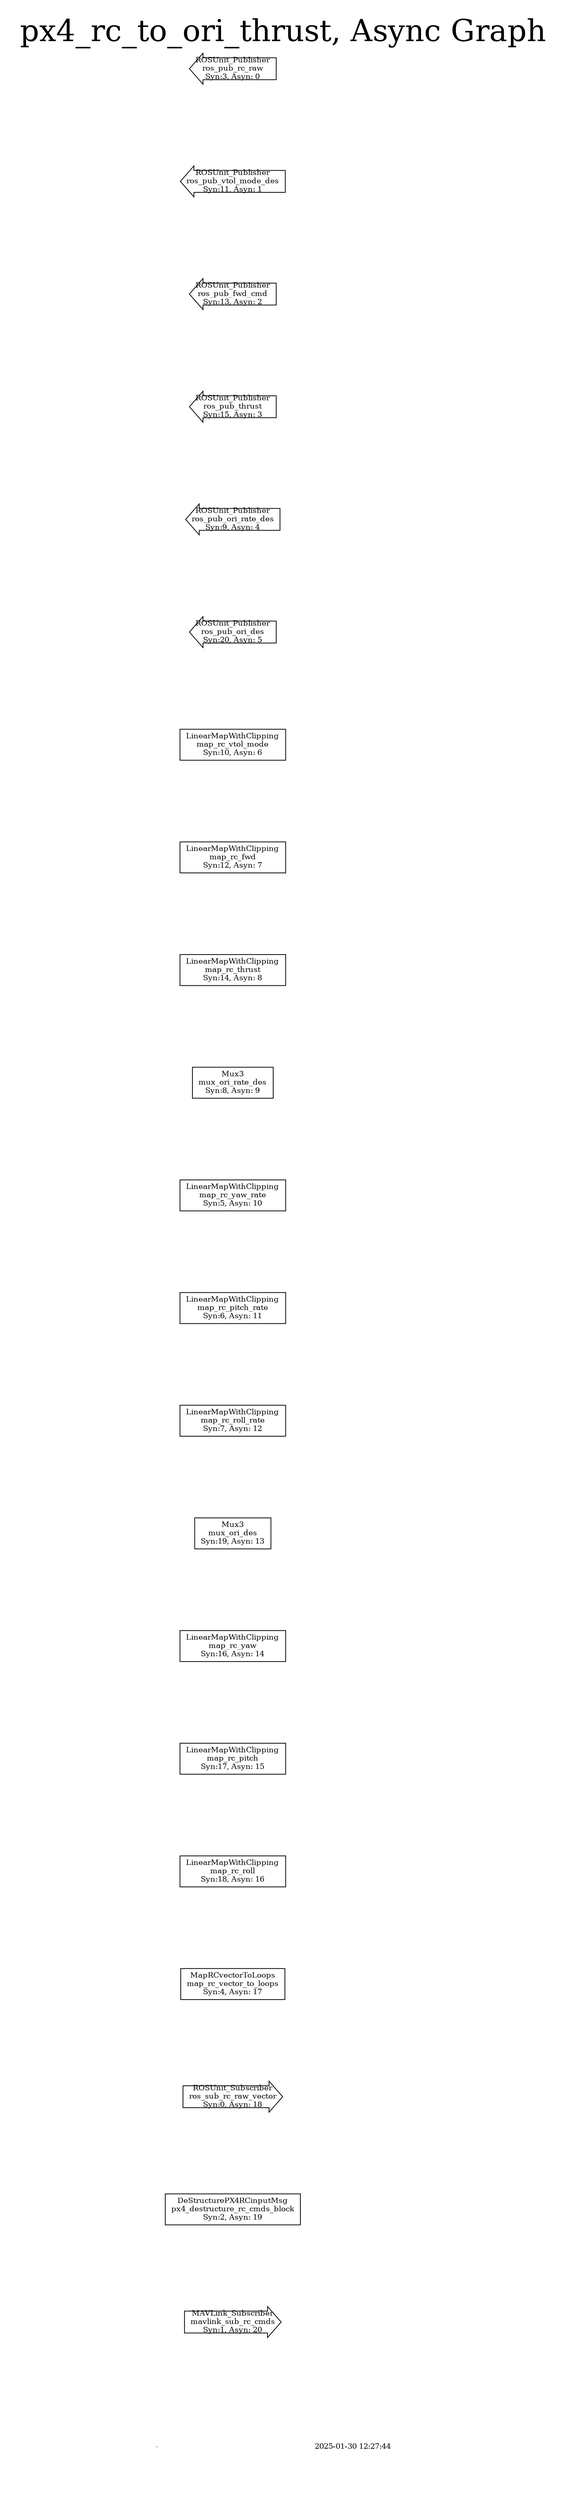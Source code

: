 digraph G {
// Node for the image
node [shape=none, label="", width=0, height=0];
// Image node
imageNode [image="Media/as_built_rotated.png", width=1.0, height=1.0, fixedsize=true];
// Invisible subgraph to help with positioning
subgraph cluster0 {
label = "";
style = invis; // Makes this subgraph invisible
// Invisible node to help position the image node
invisNode [shape=point, width=0, height=0, label=""];
// Text node
textNode [label="2025-01-30 12:27:44", shape=plaintext, fontsize=10];
// Positioning nodes
invisNode -> imageNode [style=invis]; // Makes the edge invisible
imageNode -> textNode [style=invis]; // Connects image node to text node with invisible edge
}
{rank=source;invisNode;}
label="px4_rc_to_ori_thrust, Async Graph"
labelloc="t"
;fontsize=40;
rankdir="LR"
graph[center=true, margin=0.2, nodesep=1.5, ranksep=0.15]
node[ shape=box,fontsize=10]
edge[weight=1.2,arrowsize=0.6, arrowhead=vee,fontsize=9]
  0[label="MAVLink_Subscriber\nmavlink_sub_rc_cmds\nSyn:1, Asyn: 20", shape=rarrow];
  1[label="DeStructurePX4RCinputMsg\npx4_destructure_rc_cmds_block\nSyn:2, Asyn: 19", shape=box];
  2[label="ROSUnit_Subscriber\nros_sub_rc_raw_vector\nSyn:0, Asyn: 18", shape=rarrow];
  3[label="MapRCvectorToLoops\nmap_rc_vector_to_loops\nSyn:4, Asyn: 17", shape=box];
  4[label="LinearMapWithClipping\nmap_rc_roll\nSyn:18, Asyn: 16", shape=box];
  5[label="LinearMapWithClipping\nmap_rc_pitch\nSyn:17, Asyn: 15", shape=box];
  6[label="LinearMapWithClipping\nmap_rc_yaw\nSyn:16, Asyn: 14", shape=box];
  7[label="Mux3\nmux_ori_des\nSyn:19, Asyn: 13", shape=box];
  8[label="LinearMapWithClipping\nmap_rc_roll_rate\nSyn:7, Asyn: 12", shape=box];
  9[label="LinearMapWithClipping\nmap_rc_pitch_rate\nSyn:6, Asyn: 11", shape=box];
  10[label="LinearMapWithClipping\nmap_rc_yaw_rate\nSyn:5, Asyn: 10", shape=box];
  11[label="Mux3\nmux_ori_rate_des\nSyn:8, Asyn: 9", shape=box];
  12[label="LinearMapWithClipping\nmap_rc_thrust\nSyn:14, Asyn: 8", shape=box];
  13[label="LinearMapWithClipping\nmap_rc_fwd\nSyn:12, Asyn: 7", shape=box];
  14[label="LinearMapWithClipping\nmap_rc_vtol_mode\nSyn:10, Asyn: 6", shape=box];
  15[label="ROSUnit_Publisher\nros_pub_ori_des\nSyn:20, Asyn: 5", shape=larrow];
  16[label="ROSUnit_Publisher\nros_pub_ori_rate_des\nSyn:9, Asyn: 4", shape=larrow];
  17[label="ROSUnit_Publisher\nros_pub_thrust\nSyn:15, Asyn: 3", shape=larrow];
  18[label="ROSUnit_Publisher\nros_pub_fwd_cmd\nSyn:13, Asyn: 2", shape=larrow];
  19[label="ROSUnit_Publisher\nros_pub_vtol_mode_des\nSyn:11, Asyn: 1", shape=larrow];
  20[label="ROSUnit_Publisher\nros_pub_rc_raw\nSyn:3, Asyn: 0", shape=larrow];
}

